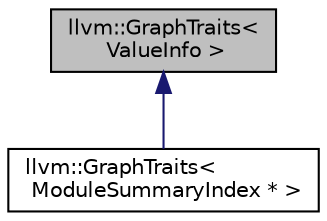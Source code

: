 digraph "llvm::GraphTraits&lt; ValueInfo &gt;"
{
 // LATEX_PDF_SIZE
  bgcolor="transparent";
  edge [fontname="Helvetica",fontsize="10",labelfontname="Helvetica",labelfontsize="10"];
  node [fontname="Helvetica",fontsize="10",shape=record];
  Node1 [label="llvm::GraphTraits\<\l ValueInfo \>",height=0.2,width=0.4,color="black", fillcolor="grey75", style="filled", fontcolor="black",tooltip="GraphTraits definition to build SCC for the index."];
  Node1 -> Node2 [dir="back",color="midnightblue",fontsize="10",style="solid",fontname="Helvetica"];
  Node2 [label="llvm::GraphTraits\<\l ModuleSummaryIndex * \>",height=0.2,width=0.4,color="black",URL="$structllvm_1_1GraphTraits_3_01ModuleSummaryIndex_01_5_01_4.html",tooltip=" "];
}
